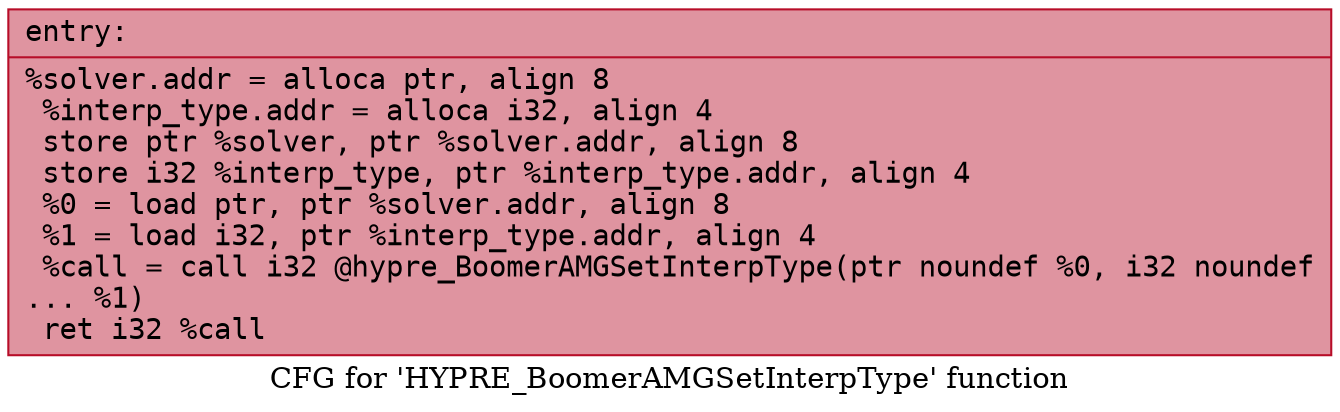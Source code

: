 digraph "CFG for 'HYPRE_BoomerAMGSetInterpType' function" {
	label="CFG for 'HYPRE_BoomerAMGSetInterpType' function";

	Node0x55f5a9a589e0 [shape=record,color="#b70d28ff", style=filled, fillcolor="#b70d2870" fontname="Courier",label="{entry:\l|  %solver.addr = alloca ptr, align 8\l  %interp_type.addr = alloca i32, align 4\l  store ptr %solver, ptr %solver.addr, align 8\l  store i32 %interp_type, ptr %interp_type.addr, align 4\l  %0 = load ptr, ptr %solver.addr, align 8\l  %1 = load i32, ptr %interp_type.addr, align 4\l  %call = call i32 @hypre_BoomerAMGSetInterpType(ptr noundef %0, i32 noundef\l... %1)\l  ret i32 %call\l}"];
}
